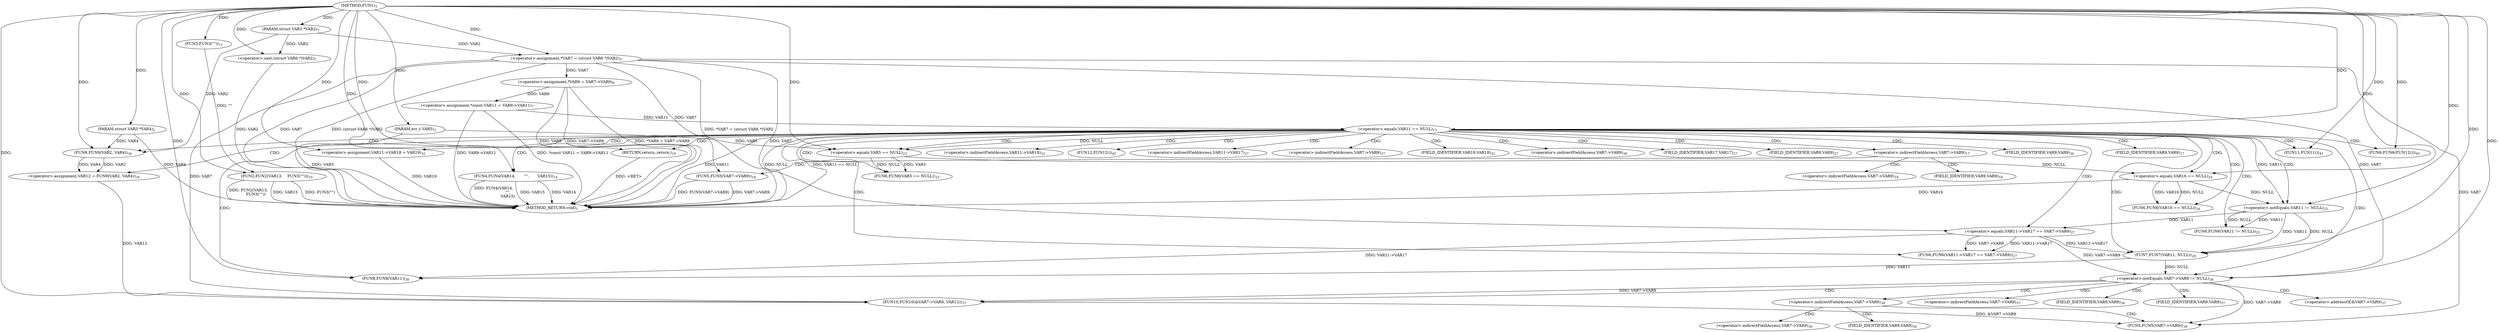 digraph "FUN1" {  
"8" [label = <(METHOD,FUN1)<SUB>1</SUB>> ]
"115" [label = <(METHOD_RETURN,void)<SUB>1</SUB>> ]
"9" [label = <(PARAM,struct VAR1 *VAR2)<SUB>1</SUB>> ]
"10" [label = <(PARAM,struct VAR3 *VAR4)<SUB>2</SUB>> ]
"11" [label = <(PARAM,err_t VAR5)<SUB>3</SUB>> ]
"14" [label = <(&lt;operator&gt;.assignment,*VAR7 = (struct VAR6 *)VAR2)<SUB>5</SUB>> ]
"20" [label = <(&lt;operator&gt;.assignment,*VAR9 = VAR7-&gt;VAR9)<SUB>6</SUB>> ]
"26" [label = <(&lt;operator&gt;.assignment,*const VAR11 = VAR9-&gt;VAR11)<SUB>7</SUB>> ]
"32" [label = <(FUN2,FUN2(VAR13,
	    FUN3(&quot;&quot;)))<SUB>10</SUB>> ]
"55" [label = <(FUN6,FUN6(VAR5 == NULL))<SUB>23</SUB>> ]
"59" [label = <(FUN6,FUN6(VAR16 == NULL))<SUB>24</SUB>> ]
"63" [label = <(FUN6,FUN6(VAR11 != NULL))<SUB>25</SUB>> ]
"67" [label = <(FUN6,FUN6(VAR11-&gt;VAR17 == VAR7-&gt;VAR9))<SUB>27</SUB>> ]
"75" [label = <(FUN7,FUN7(VAR11, NULL))<SUB>28</SUB>> ]
"78" [label = <(FUN8,FUN8(VAR11))<SUB>30</SUB>> ]
"80" [label = <(&lt;operator&gt;.assignment,VAR11-&gt;VAR18 = VAR19)<SUB>32</SUB>> ]
"85" [label = <(&lt;operator&gt;.assignment,VAR12 = FUN9(VAR2, VAR4))<SUB>34</SUB>> ]
"112" [label = <(FUN11,FUN11())<SUB>41</SUB>> ]
"113" [label = <(FUN6,FUN6(FUN12()))<SUB>45</SUB>> ]
"37" [label = <(&lt;operator&gt;.equals,VAR11 == NULL)<SUB>13</SUB>> ]
"91" [label = <(&lt;operator&gt;.notEquals,VAR7-&gt;VAR9 != NULL)<SUB>36</SUB>> ]
"16" [label = <(&lt;operator&gt;.cast,(struct VAR6 *)VAR2)<SUB>5</SUB>> ]
"34" [label = <(FUN3,FUN3(&quot;&quot;))<SUB>11</SUB>> ]
"41" [label = <(FUN4,FUN4(VAR14,
		       &quot;&quot;,
		       VAR15))<SUB>14</SUB>> ]
"54" [label = <(RETURN,return;,return;)<SUB>19</SUB>> ]
"56" [label = <(&lt;operator&gt;.equals,VAR5 == NULL)<SUB>23</SUB>> ]
"60" [label = <(&lt;operator&gt;.equals,VAR16 == NULL)<SUB>24</SUB>> ]
"64" [label = <(&lt;operator&gt;.notEquals,VAR11 != NULL)<SUB>25</SUB>> ]
"68" [label = <(&lt;operator&gt;.equals,VAR11-&gt;VAR17 == VAR7-&gt;VAR9)<SUB>27</SUB>> ]
"87" [label = <(FUN9,FUN9(VAR2, VAR4))<SUB>34</SUB>> ]
"97" [label = <(FUN10,FUN10(&amp;VAR7-&gt;VAR9, VAR12))<SUB>37</SUB>> ]
"50" [label = <(FUN5,FUN5(VAR7-&gt;VAR9))<SUB>18</SUB>> ]
"108" [label = <(FUN5,FUN5(VAR7-&gt;VAR9))<SUB>39</SUB>> ]
"81" [label = <(&lt;operator&gt;.indirectFieldAccess,VAR11-&gt;VAR18)<SUB>32</SUB>> ]
"114" [label = <(FUN12,FUN12())<SUB>45</SUB>> ]
"69" [label = <(&lt;operator&gt;.indirectFieldAccess,VAR11-&gt;VAR17)<SUB>27</SUB>> ]
"72" [label = <(&lt;operator&gt;.indirectFieldAccess,VAR7-&gt;VAR9)<SUB>27</SUB>> ]
"83" [label = <(FIELD_IDENTIFIER,VAR18,VAR18)<SUB>32</SUB>> ]
"92" [label = <(&lt;operator&gt;.indirectFieldAccess,VAR7-&gt;VAR9)<SUB>36</SUB>> ]
"46" [label = <(&lt;operator&gt;.indirectFieldAccess,VAR7-&gt;VAR9)<SUB>17</SUB>> ]
"71" [label = <(FIELD_IDENTIFIER,VAR17,VAR17)<SUB>27</SUB>> ]
"74" [label = <(FIELD_IDENTIFIER,VAR9,VAR9)<SUB>27</SUB>> ]
"94" [label = <(FIELD_IDENTIFIER,VAR9,VAR9)<SUB>36</SUB>> ]
"98" [label = <(&lt;operator&gt;.addressOf,&amp;VAR7-&gt;VAR9)<SUB>37</SUB>> ]
"104" [label = <(&lt;operator&gt;.indirectFieldAccess,VAR7-&gt;VAR9)<SUB>38</SUB>> ]
"48" [label = <(FIELD_IDENTIFIER,VAR9,VAR9)<SUB>17</SUB>> ]
"99" [label = <(&lt;operator&gt;.indirectFieldAccess,VAR7-&gt;VAR9)<SUB>37</SUB>> ]
"106" [label = <(FIELD_IDENTIFIER,VAR9,VAR9)<SUB>38</SUB>> ]
"51" [label = <(&lt;operator&gt;.indirectFieldAccess,VAR7-&gt;VAR9)<SUB>18</SUB>> ]
"101" [label = <(FIELD_IDENTIFIER,VAR9,VAR9)<SUB>37</SUB>> ]
"109" [label = <(&lt;operator&gt;.indirectFieldAccess,VAR7-&gt;VAR9)<SUB>39</SUB>> ]
"53" [label = <(FIELD_IDENTIFIER,VAR9,VAR9)<SUB>18</SUB>> ]
"111" [label = <(FIELD_IDENTIFIER,VAR9,VAR9)<SUB>39</SUB>> ]
  "54" -> "115"  [ label = "DDG: &lt;RET&gt;"] 
  "10" -> "115"  [ label = "DDG: VAR4"] 
  "11" -> "115"  [ label = "DDG: VAR5"] 
  "14" -> "115"  [ label = "DDG: VAR7"] 
  "16" -> "115"  [ label = "DDG: VAR2"] 
  "14" -> "115"  [ label = "DDG: (struct VAR6 *)VAR2"] 
  "14" -> "115"  [ label = "DDG: *VAR7 = (struct VAR6 *)VAR2"] 
  "20" -> "115"  [ label = "DDG: VAR9"] 
  "20" -> "115"  [ label = "DDG: VAR7-&gt;VAR9"] 
  "20" -> "115"  [ label = "DDG: *VAR9 = VAR7-&gt;VAR9"] 
  "26" -> "115"  [ label = "DDG: VAR9-&gt;VAR11"] 
  "26" -> "115"  [ label = "DDG: *const VAR11 = VAR9-&gt;VAR11"] 
  "32" -> "115"  [ label = "DDG: FUN3(&quot;&quot;)"] 
  "32" -> "115"  [ label = "DDG: FUN2(VAR13,
	    FUN3(&quot;&quot;))"] 
  "37" -> "115"  [ label = "DDG: VAR11"] 
  "37" -> "115"  [ label = "DDG: NULL"] 
  "37" -> "115"  [ label = "DDG: VAR11 == NULL"] 
  "41" -> "115"  [ label = "DDG: VAR14"] 
  "41" -> "115"  [ label = "DDG: FUN4(VAR14,
		       &quot;&quot;,
		       VAR15)"] 
  "50" -> "115"  [ label = "DDG: VAR7-&gt;VAR9"] 
  "50" -> "115"  [ label = "DDG: FUN5(VAR7-&gt;VAR9)"] 
  "32" -> "115"  [ label = "DDG: VAR13"] 
  "41" -> "115"  [ label = "DDG: VAR15"] 
  "80" -> "115"  [ label = "DDG: VAR19"] 
  "60" -> "115"  [ label = "DDG: VAR16"] 
  "8" -> "9"  [ label = "DDG: "] 
  "8" -> "10"  [ label = "DDG: "] 
  "8" -> "11"  [ label = "DDG: "] 
  "9" -> "14"  [ label = "DDG: VAR2"] 
  "8" -> "14"  [ label = "DDG: "] 
  "14" -> "20"  [ label = "DDG: VAR7"] 
  "20" -> "26"  [ label = "DDG: VAR9"] 
  "8" -> "80"  [ label = "DDG: "] 
  "87" -> "85"  [ label = "DDG: VAR2"] 
  "87" -> "85"  [ label = "DDG: VAR4"] 
  "8" -> "112"  [ label = "DDG: "] 
  "8" -> "32"  [ label = "DDG: "] 
  "34" -> "32"  [ label = "DDG: &quot;&quot;"] 
  "56" -> "55"  [ label = "DDG: VAR5"] 
  "56" -> "55"  [ label = "DDG: NULL"] 
  "60" -> "59"  [ label = "DDG: VAR16"] 
  "60" -> "59"  [ label = "DDG: NULL"] 
  "64" -> "63"  [ label = "DDG: VAR11"] 
  "64" -> "63"  [ label = "DDG: NULL"] 
  "68" -> "67"  [ label = "DDG: VAR11-&gt;VAR17"] 
  "68" -> "67"  [ label = "DDG: VAR7-&gt;VAR9"] 
  "64" -> "75"  [ label = "DDG: VAR11"] 
  "68" -> "75"  [ label = "DDG: VAR11-&gt;VAR17"] 
  "8" -> "75"  [ label = "DDG: "] 
  "64" -> "75"  [ label = "DDG: NULL"] 
  "68" -> "78"  [ label = "DDG: VAR11-&gt;VAR17"] 
  "75" -> "78"  [ label = "DDG: VAR11"] 
  "8" -> "78"  [ label = "DDG: "] 
  "8" -> "113"  [ label = "DDG: "] 
  "9" -> "16"  [ label = "DDG: VAR2"] 
  "8" -> "16"  [ label = "DDG: "] 
  "8" -> "34"  [ label = "DDG: "] 
  "26" -> "37"  [ label = "DDG: VAR11"] 
  "8" -> "37"  [ label = "DDG: "] 
  "8" -> "54"  [ label = "DDG: "] 
  "11" -> "56"  [ label = "DDG: VAR5"] 
  "8" -> "56"  [ label = "DDG: "] 
  "37" -> "56"  [ label = "DDG: NULL"] 
  "8" -> "60"  [ label = "DDG: "] 
  "56" -> "60"  [ label = "DDG: NULL"] 
  "37" -> "64"  [ label = "DDG: VAR11"] 
  "8" -> "64"  [ label = "DDG: "] 
  "60" -> "64"  [ label = "DDG: NULL"] 
  "64" -> "68"  [ label = "DDG: VAR11"] 
  "14" -> "68"  [ label = "DDG: VAR7"] 
  "8" -> "87"  [ label = "DDG: "] 
  "9" -> "87"  [ label = "DDG: VAR2"] 
  "10" -> "87"  [ label = "DDG: VAR4"] 
  "14" -> "91"  [ label = "DDG: VAR7"] 
  "68" -> "91"  [ label = "DDG: VAR7-&gt;VAR9"] 
  "75" -> "91"  [ label = "DDG: NULL"] 
  "8" -> "91"  [ label = "DDG: "] 
  "8" -> "41"  [ label = "DDG: "] 
  "91" -> "97"  [ label = "DDG: VAR7-&gt;VAR9"] 
  "14" -> "97"  [ label = "DDG: VAR7"] 
  "85" -> "97"  [ label = "DDG: VAR12"] 
  "8" -> "97"  [ label = "DDG: "] 
  "14" -> "50"  [ label = "DDG: VAR7"] 
  "14" -> "108"  [ label = "DDG: VAR7"] 
  "91" -> "108"  [ label = "DDG: VAR7-&gt;VAR9"] 
  "97" -> "108"  [ label = "DDG: &amp;VAR7-&gt;VAR9"] 
  "37" -> "94"  [ label = "CDG: "] 
  "37" -> "48"  [ label = "CDG: "] 
  "37" -> "68"  [ label = "CDG: "] 
  "37" -> "60"  [ label = "CDG: "] 
  "37" -> "64"  [ label = "CDG: "] 
  "37" -> "113"  [ label = "CDG: "] 
  "37" -> "75"  [ label = "CDG: "] 
  "37" -> "46"  [ label = "CDG: "] 
  "37" -> "81"  [ label = "CDG: "] 
  "37" -> "114"  [ label = "CDG: "] 
  "37" -> "85"  [ label = "CDG: "] 
  "37" -> "72"  [ label = "CDG: "] 
  "37" -> "56"  [ label = "CDG: "] 
  "37" -> "69"  [ label = "CDG: "] 
  "37" -> "67"  [ label = "CDG: "] 
  "37" -> "74"  [ label = "CDG: "] 
  "37" -> "92"  [ label = "CDG: "] 
  "37" -> "59"  [ label = "CDG: "] 
  "37" -> "87"  [ label = "CDG: "] 
  "37" -> "91"  [ label = "CDG: "] 
  "37" -> "112"  [ label = "CDG: "] 
  "37" -> "54"  [ label = "CDG: "] 
  "37" -> "80"  [ label = "CDG: "] 
  "37" -> "83"  [ label = "CDG: "] 
  "37" -> "71"  [ label = "CDG: "] 
  "37" -> "41"  [ label = "CDG: "] 
  "37" -> "63"  [ label = "CDG: "] 
  "37" -> "55"  [ label = "CDG: "] 
  "37" -> "78"  [ label = "CDG: "] 
  "91" -> "98"  [ label = "CDG: "] 
  "91" -> "99"  [ label = "CDG: "] 
  "91" -> "104"  [ label = "CDG: "] 
  "91" -> "106"  [ label = "CDG: "] 
  "91" -> "97"  [ label = "CDG: "] 
  "91" -> "101"  [ label = "CDG: "] 
  "46" -> "51"  [ label = "CDG: "] 
  "46" -> "50"  [ label = "CDG: "] 
  "46" -> "53"  [ label = "CDG: "] 
  "104" -> "108"  [ label = "CDG: "] 
  "104" -> "111"  [ label = "CDG: "] 
  "104" -> "109"  [ label = "CDG: "] 
}
